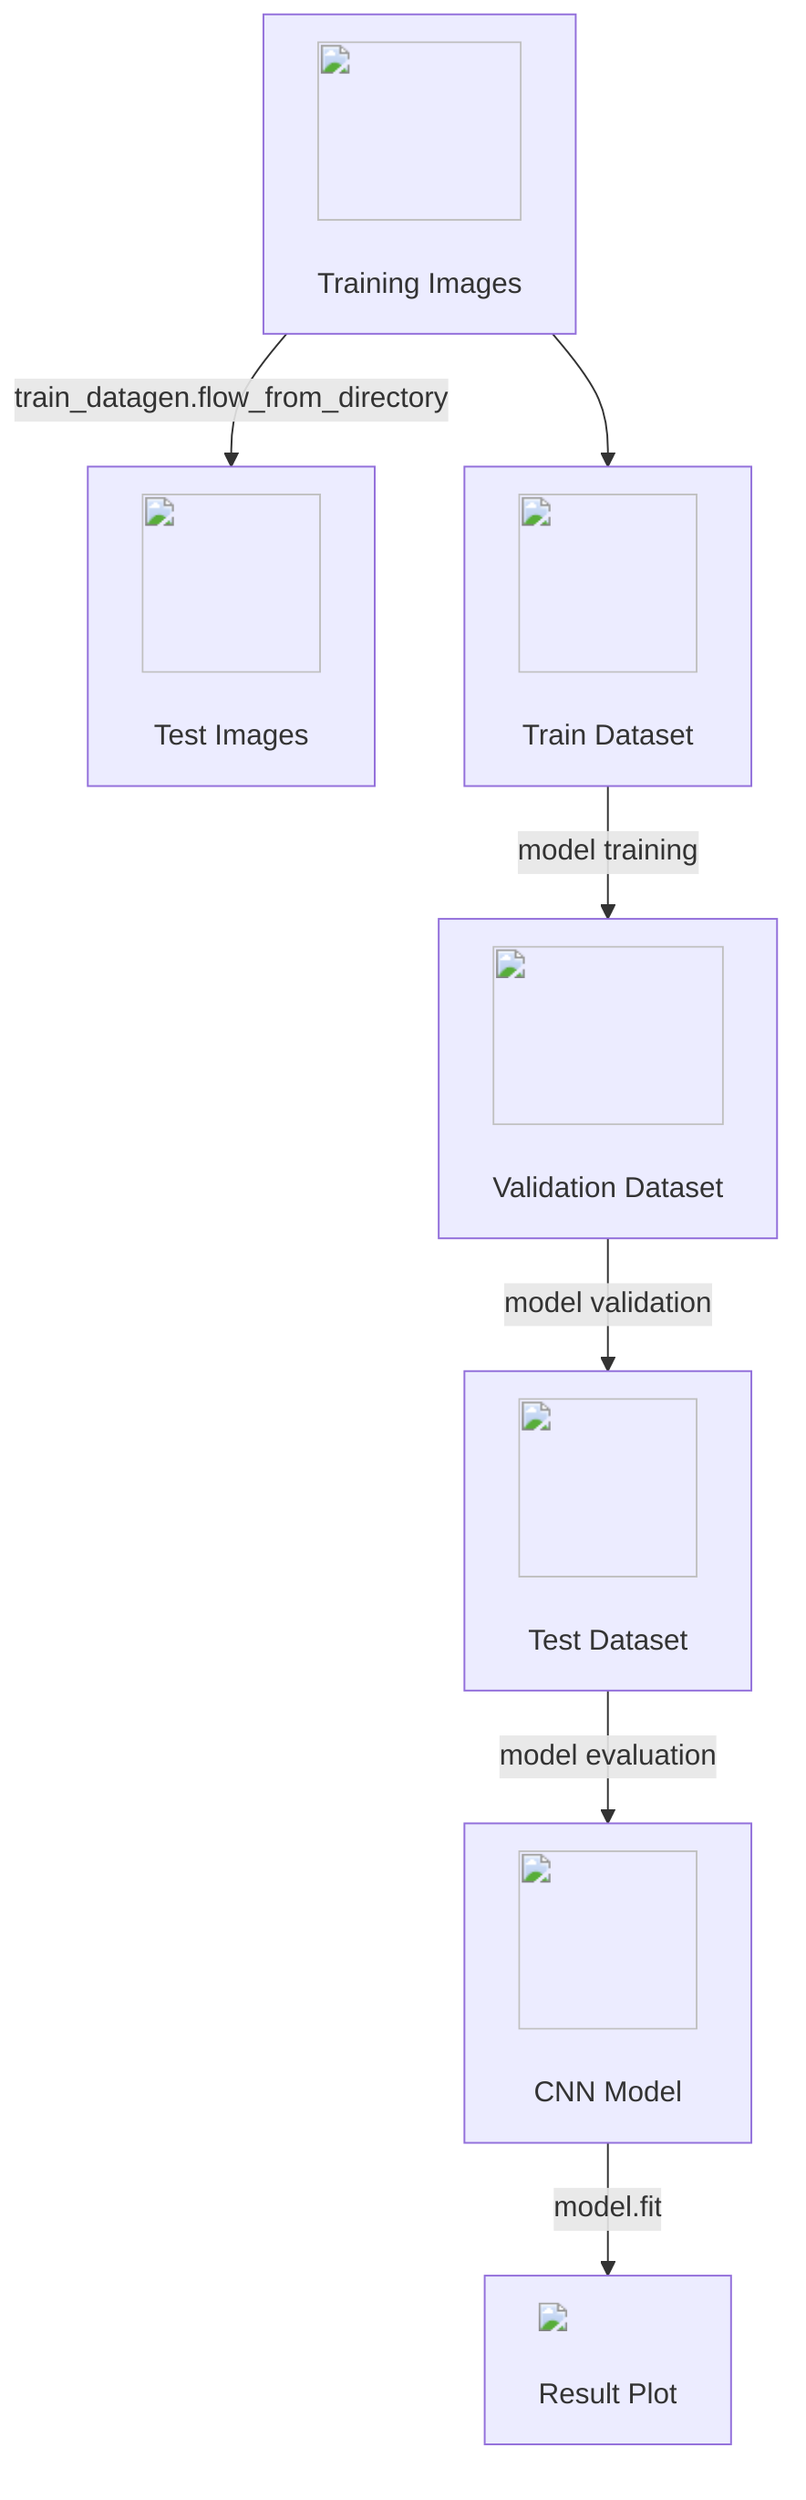 graph TD;
    A["<img src='icons/image.svg' width=100 height=100/> <br/> Training Images"] -->|"train_datagen.flow_from_directory"| B["<img src='icons/image.svg' width=100 height=100/> <br/> Test Images"];
    A --> C["<img src='icons/table.svg' width=100 height=100/> <br/> Train Dataset"];
    C -->|"model training"| D["<img src='icons/table.svg' width=100 height=100/> <br/> Validation Dataset"];
    D -->|"model validation"| E["<img src='icons/table.svg' width=100 height=100/> <br/> Test Dataset"];
    E -->|"model evaluation"| F["<img src='icons/brain.svg' width=100 height=100/> <br/> CNN Model"];
    F -->|"model.fit"| G["<img src='path/to/plot.svg'/> <br/> Result Plot"];